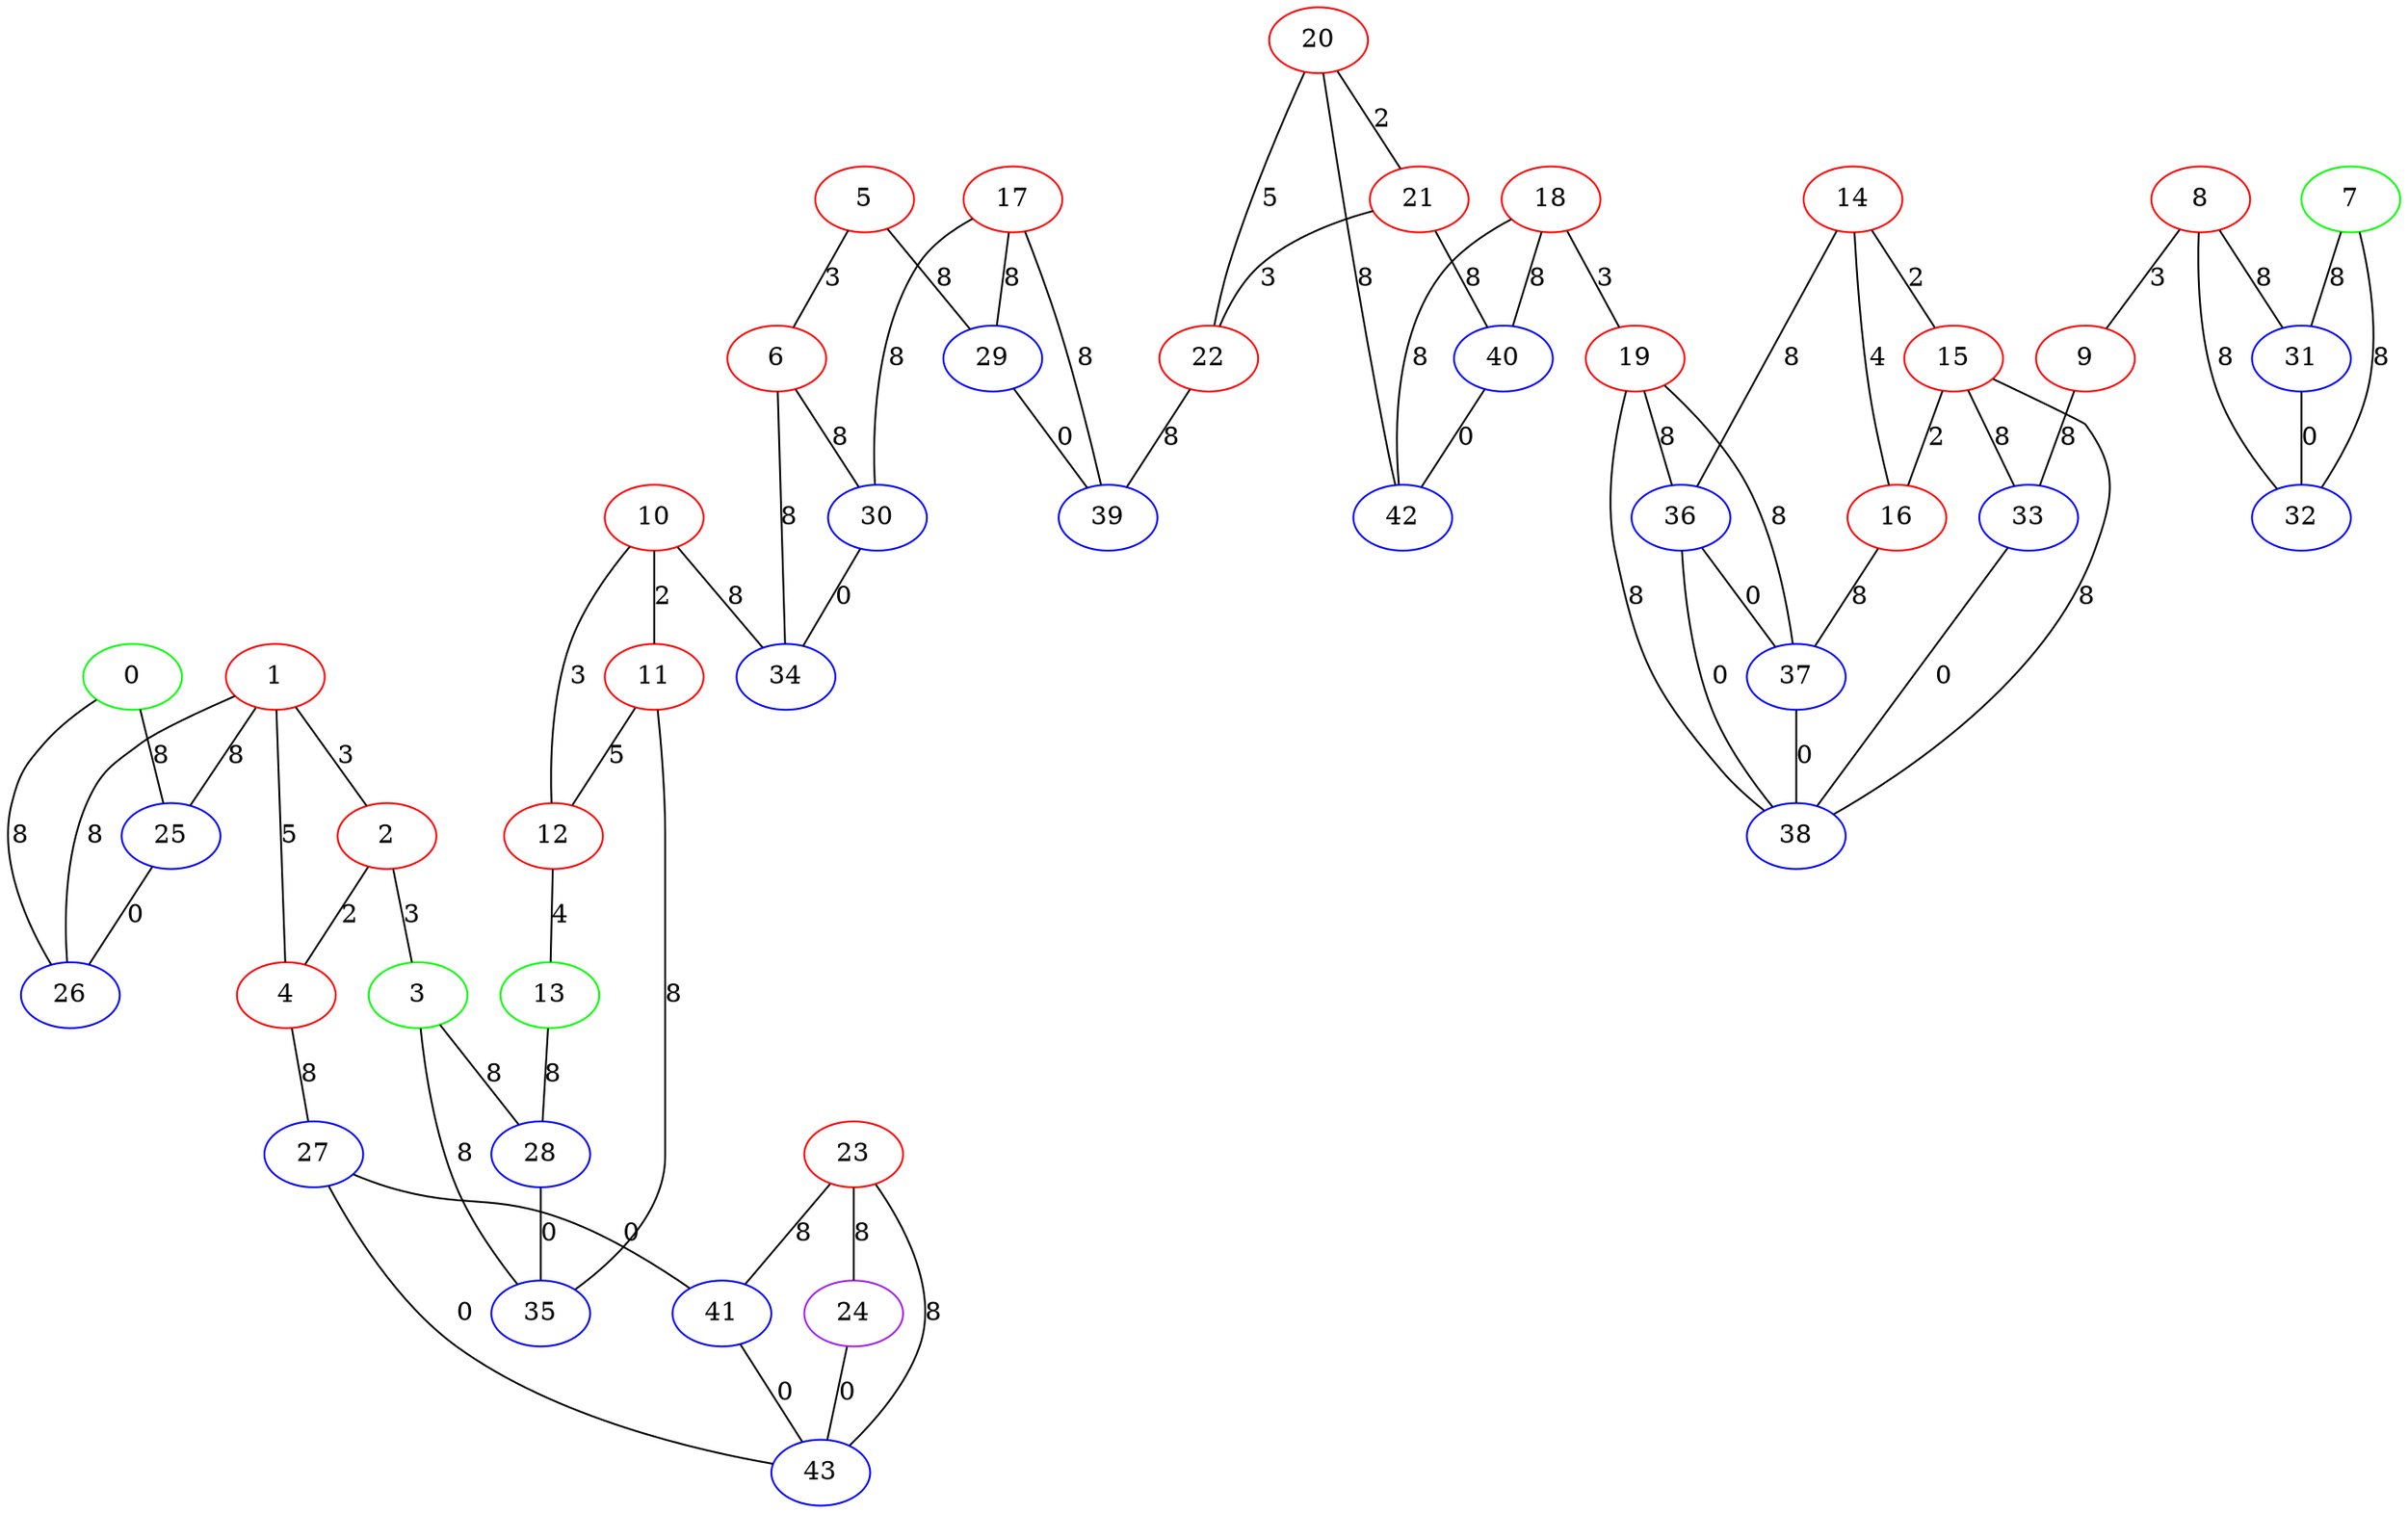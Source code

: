 graph "" {
0 [color=green, weight=2];
1 [color=red, weight=1];
2 [color=red, weight=1];
3 [color=green, weight=2];
4 [color=red, weight=1];
5 [color=red, weight=1];
6 [color=red, weight=1];
7 [color=green, weight=2];
8 [color=red, weight=1];
9 [color=red, weight=1];
10 [color=red, weight=1];
11 [color=red, weight=1];
12 [color=red, weight=1];
13 [color=green, weight=2];
14 [color=red, weight=1];
15 [color=red, weight=1];
16 [color=red, weight=1];
17 [color=red, weight=1];
18 [color=red, weight=1];
19 [color=red, weight=1];
20 [color=red, weight=1];
21 [color=red, weight=1];
22 [color=red, weight=1];
23 [color=red, weight=1];
24 [color=purple, weight=4];
25 [color=blue, weight=3];
26 [color=blue, weight=3];
27 [color=blue, weight=3];
28 [color=blue, weight=3];
29 [color=blue, weight=3];
30 [color=blue, weight=3];
31 [color=blue, weight=3];
32 [color=blue, weight=3];
33 [color=blue, weight=3];
34 [color=blue, weight=3];
35 [color=blue, weight=3];
36 [color=blue, weight=3];
37 [color=blue, weight=3];
38 [color=blue, weight=3];
39 [color=blue, weight=3];
40 [color=blue, weight=3];
41 [color=blue, weight=3];
42 [color=blue, weight=3];
43 [color=blue, weight=3];
0 -- 25  [key=0, label=8];
0 -- 26  [key=0, label=8];
1 -- 25  [key=0, label=8];
1 -- 2  [key=0, label=3];
1 -- 4  [key=0, label=5];
1 -- 26  [key=0, label=8];
2 -- 3  [key=0, label=3];
2 -- 4  [key=0, label=2];
3 -- 35  [key=0, label=8];
3 -- 28  [key=0, label=8];
4 -- 27  [key=0, label=8];
5 -- 29  [key=0, label=8];
5 -- 6  [key=0, label=3];
6 -- 34  [key=0, label=8];
6 -- 30  [key=0, label=8];
7 -- 32  [key=0, label=8];
7 -- 31  [key=0, label=8];
8 -- 32  [key=0, label=8];
8 -- 9  [key=0, label=3];
8 -- 31  [key=0, label=8];
9 -- 33  [key=0, label=8];
10 -- 34  [key=0, label=8];
10 -- 11  [key=0, label=2];
10 -- 12  [key=0, label=3];
11 -- 35  [key=0, label=8];
11 -- 12  [key=0, label=5];
12 -- 13  [key=0, label=4];
13 -- 28  [key=0, label=8];
14 -- 16  [key=0, label=4];
14 -- 36  [key=0, label=8];
14 -- 15  [key=0, label=2];
15 -- 16  [key=0, label=2];
15 -- 33  [key=0, label=8];
15 -- 38  [key=0, label=8];
16 -- 37  [key=0, label=8];
17 -- 29  [key=0, label=8];
17 -- 30  [key=0, label=8];
17 -- 39  [key=0, label=8];
18 -- 40  [key=0, label=8];
18 -- 42  [key=0, label=8];
18 -- 19  [key=0, label=3];
19 -- 36  [key=0, label=8];
19 -- 37  [key=0, label=8];
19 -- 38  [key=0, label=8];
20 -- 42  [key=0, label=8];
20 -- 21  [key=0, label=2];
20 -- 22  [key=0, label=5];
21 -- 40  [key=0, label=8];
21 -- 22  [key=0, label=3];
22 -- 39  [key=0, label=8];
23 -- 24  [key=0, label=8];
23 -- 41  [key=0, label=8];
23 -- 43  [key=0, label=8];
24 -- 43  [key=0, label=0];
25 -- 26  [key=0, label=0];
27 -- 41  [key=0, label=0];
27 -- 43  [key=0, label=0];
28 -- 35  [key=0, label=0];
29 -- 39  [key=0, label=0];
30 -- 34  [key=0, label=0];
31 -- 32  [key=0, label=0];
33 -- 38  [key=0, label=0];
36 -- 37  [key=0, label=0];
36 -- 38  [key=0, label=0];
37 -- 38  [key=0, label=0];
40 -- 42  [key=0, label=0];
41 -- 43  [key=0, label=0];
}
